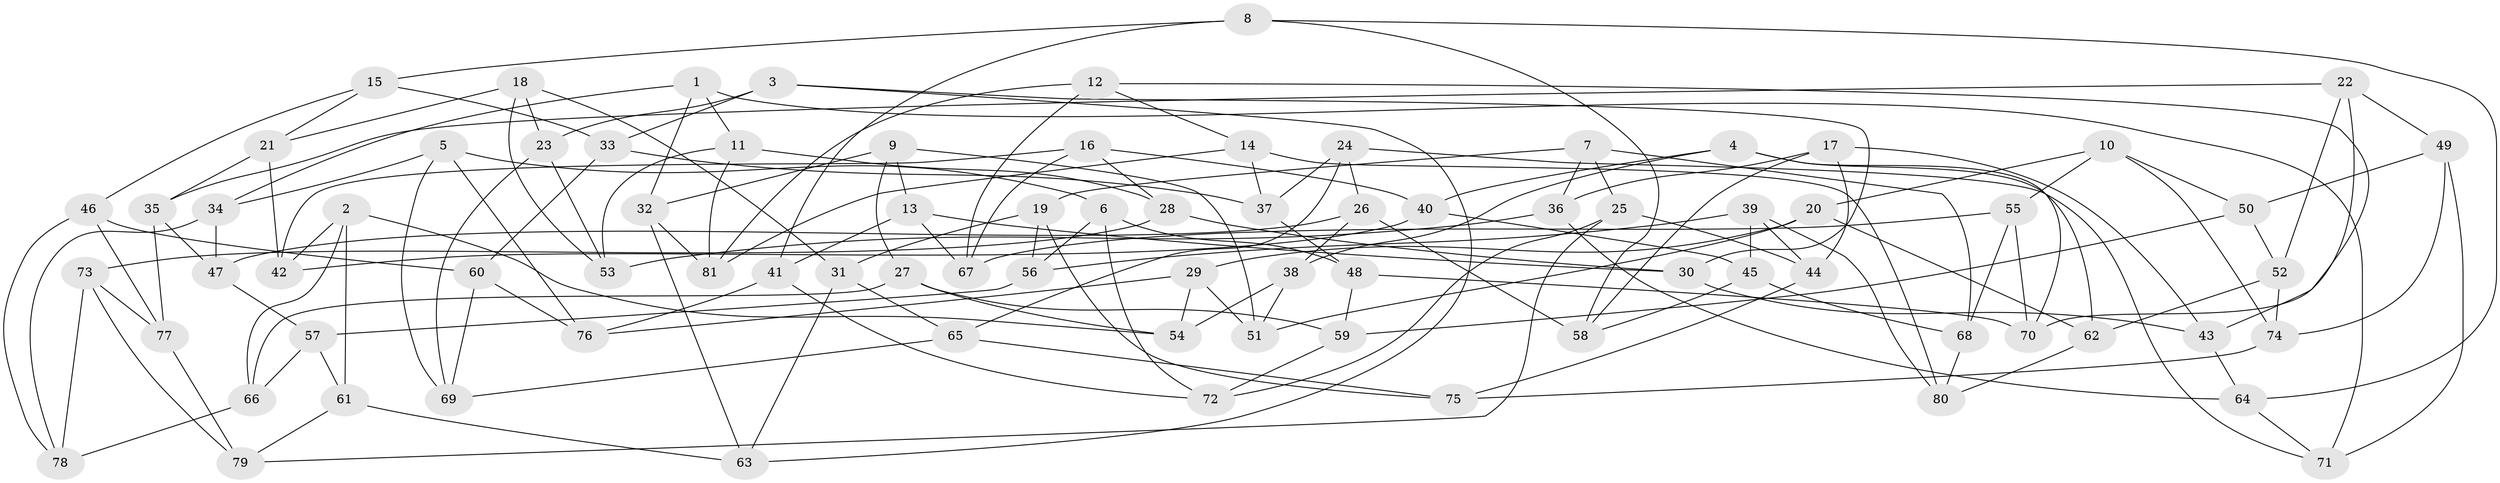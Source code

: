 // Generated by graph-tools (version 1.1) at 2025/26/03/09/25 03:26:55]
// undirected, 81 vertices, 162 edges
graph export_dot {
graph [start="1"]
  node [color=gray90,style=filled];
  1;
  2;
  3;
  4;
  5;
  6;
  7;
  8;
  9;
  10;
  11;
  12;
  13;
  14;
  15;
  16;
  17;
  18;
  19;
  20;
  21;
  22;
  23;
  24;
  25;
  26;
  27;
  28;
  29;
  30;
  31;
  32;
  33;
  34;
  35;
  36;
  37;
  38;
  39;
  40;
  41;
  42;
  43;
  44;
  45;
  46;
  47;
  48;
  49;
  50;
  51;
  52;
  53;
  54;
  55;
  56;
  57;
  58;
  59;
  60;
  61;
  62;
  63;
  64;
  65;
  66;
  67;
  68;
  69;
  70;
  71;
  72;
  73;
  74;
  75;
  76;
  77;
  78;
  79;
  80;
  81;
  1 -- 34;
  1 -- 32;
  1 -- 71;
  1 -- 11;
  2 -- 66;
  2 -- 54;
  2 -- 61;
  2 -- 42;
  3 -- 33;
  3 -- 30;
  3 -- 23;
  3 -- 63;
  4 -- 38;
  4 -- 62;
  4 -- 70;
  4 -- 40;
  5 -- 6;
  5 -- 76;
  5 -- 34;
  5 -- 69;
  6 -- 48;
  6 -- 72;
  6 -- 56;
  7 -- 68;
  7 -- 25;
  7 -- 36;
  7 -- 19;
  8 -- 41;
  8 -- 58;
  8 -- 15;
  8 -- 64;
  9 -- 51;
  9 -- 13;
  9 -- 32;
  9 -- 27;
  10 -- 50;
  10 -- 55;
  10 -- 74;
  10 -- 20;
  11 -- 81;
  11 -- 53;
  11 -- 28;
  12 -- 14;
  12 -- 43;
  12 -- 81;
  12 -- 67;
  13 -- 41;
  13 -- 67;
  13 -- 30;
  14 -- 80;
  14 -- 81;
  14 -- 37;
  15 -- 21;
  15 -- 33;
  15 -- 46;
  16 -- 40;
  16 -- 42;
  16 -- 67;
  16 -- 28;
  17 -- 36;
  17 -- 58;
  17 -- 44;
  17 -- 43;
  18 -- 23;
  18 -- 53;
  18 -- 21;
  18 -- 31;
  19 -- 56;
  19 -- 31;
  19 -- 75;
  20 -- 29;
  20 -- 51;
  20 -- 62;
  21 -- 42;
  21 -- 35;
  22 -- 52;
  22 -- 35;
  22 -- 70;
  22 -- 49;
  23 -- 69;
  23 -- 53;
  24 -- 71;
  24 -- 26;
  24 -- 37;
  24 -- 65;
  25 -- 72;
  25 -- 79;
  25 -- 44;
  26 -- 38;
  26 -- 47;
  26 -- 58;
  27 -- 66;
  27 -- 59;
  27 -- 54;
  28 -- 73;
  28 -- 30;
  29 -- 76;
  29 -- 51;
  29 -- 54;
  30 -- 43;
  31 -- 65;
  31 -- 63;
  32 -- 81;
  32 -- 63;
  33 -- 60;
  33 -- 37;
  34 -- 78;
  34 -- 47;
  35 -- 77;
  35 -- 47;
  36 -- 64;
  36 -- 53;
  37 -- 48;
  38 -- 54;
  38 -- 51;
  39 -- 45;
  39 -- 56;
  39 -- 44;
  39 -- 80;
  40 -- 45;
  40 -- 42;
  41 -- 72;
  41 -- 76;
  43 -- 64;
  44 -- 75;
  45 -- 58;
  45 -- 68;
  46 -- 77;
  46 -- 60;
  46 -- 78;
  47 -- 57;
  48 -- 70;
  48 -- 59;
  49 -- 50;
  49 -- 71;
  49 -- 74;
  50 -- 52;
  50 -- 59;
  52 -- 62;
  52 -- 74;
  55 -- 68;
  55 -- 70;
  55 -- 67;
  56 -- 57;
  57 -- 61;
  57 -- 66;
  59 -- 72;
  60 -- 76;
  60 -- 69;
  61 -- 79;
  61 -- 63;
  62 -- 80;
  64 -- 71;
  65 -- 69;
  65 -- 75;
  66 -- 78;
  68 -- 80;
  73 -- 78;
  73 -- 79;
  73 -- 77;
  74 -- 75;
  77 -- 79;
}

